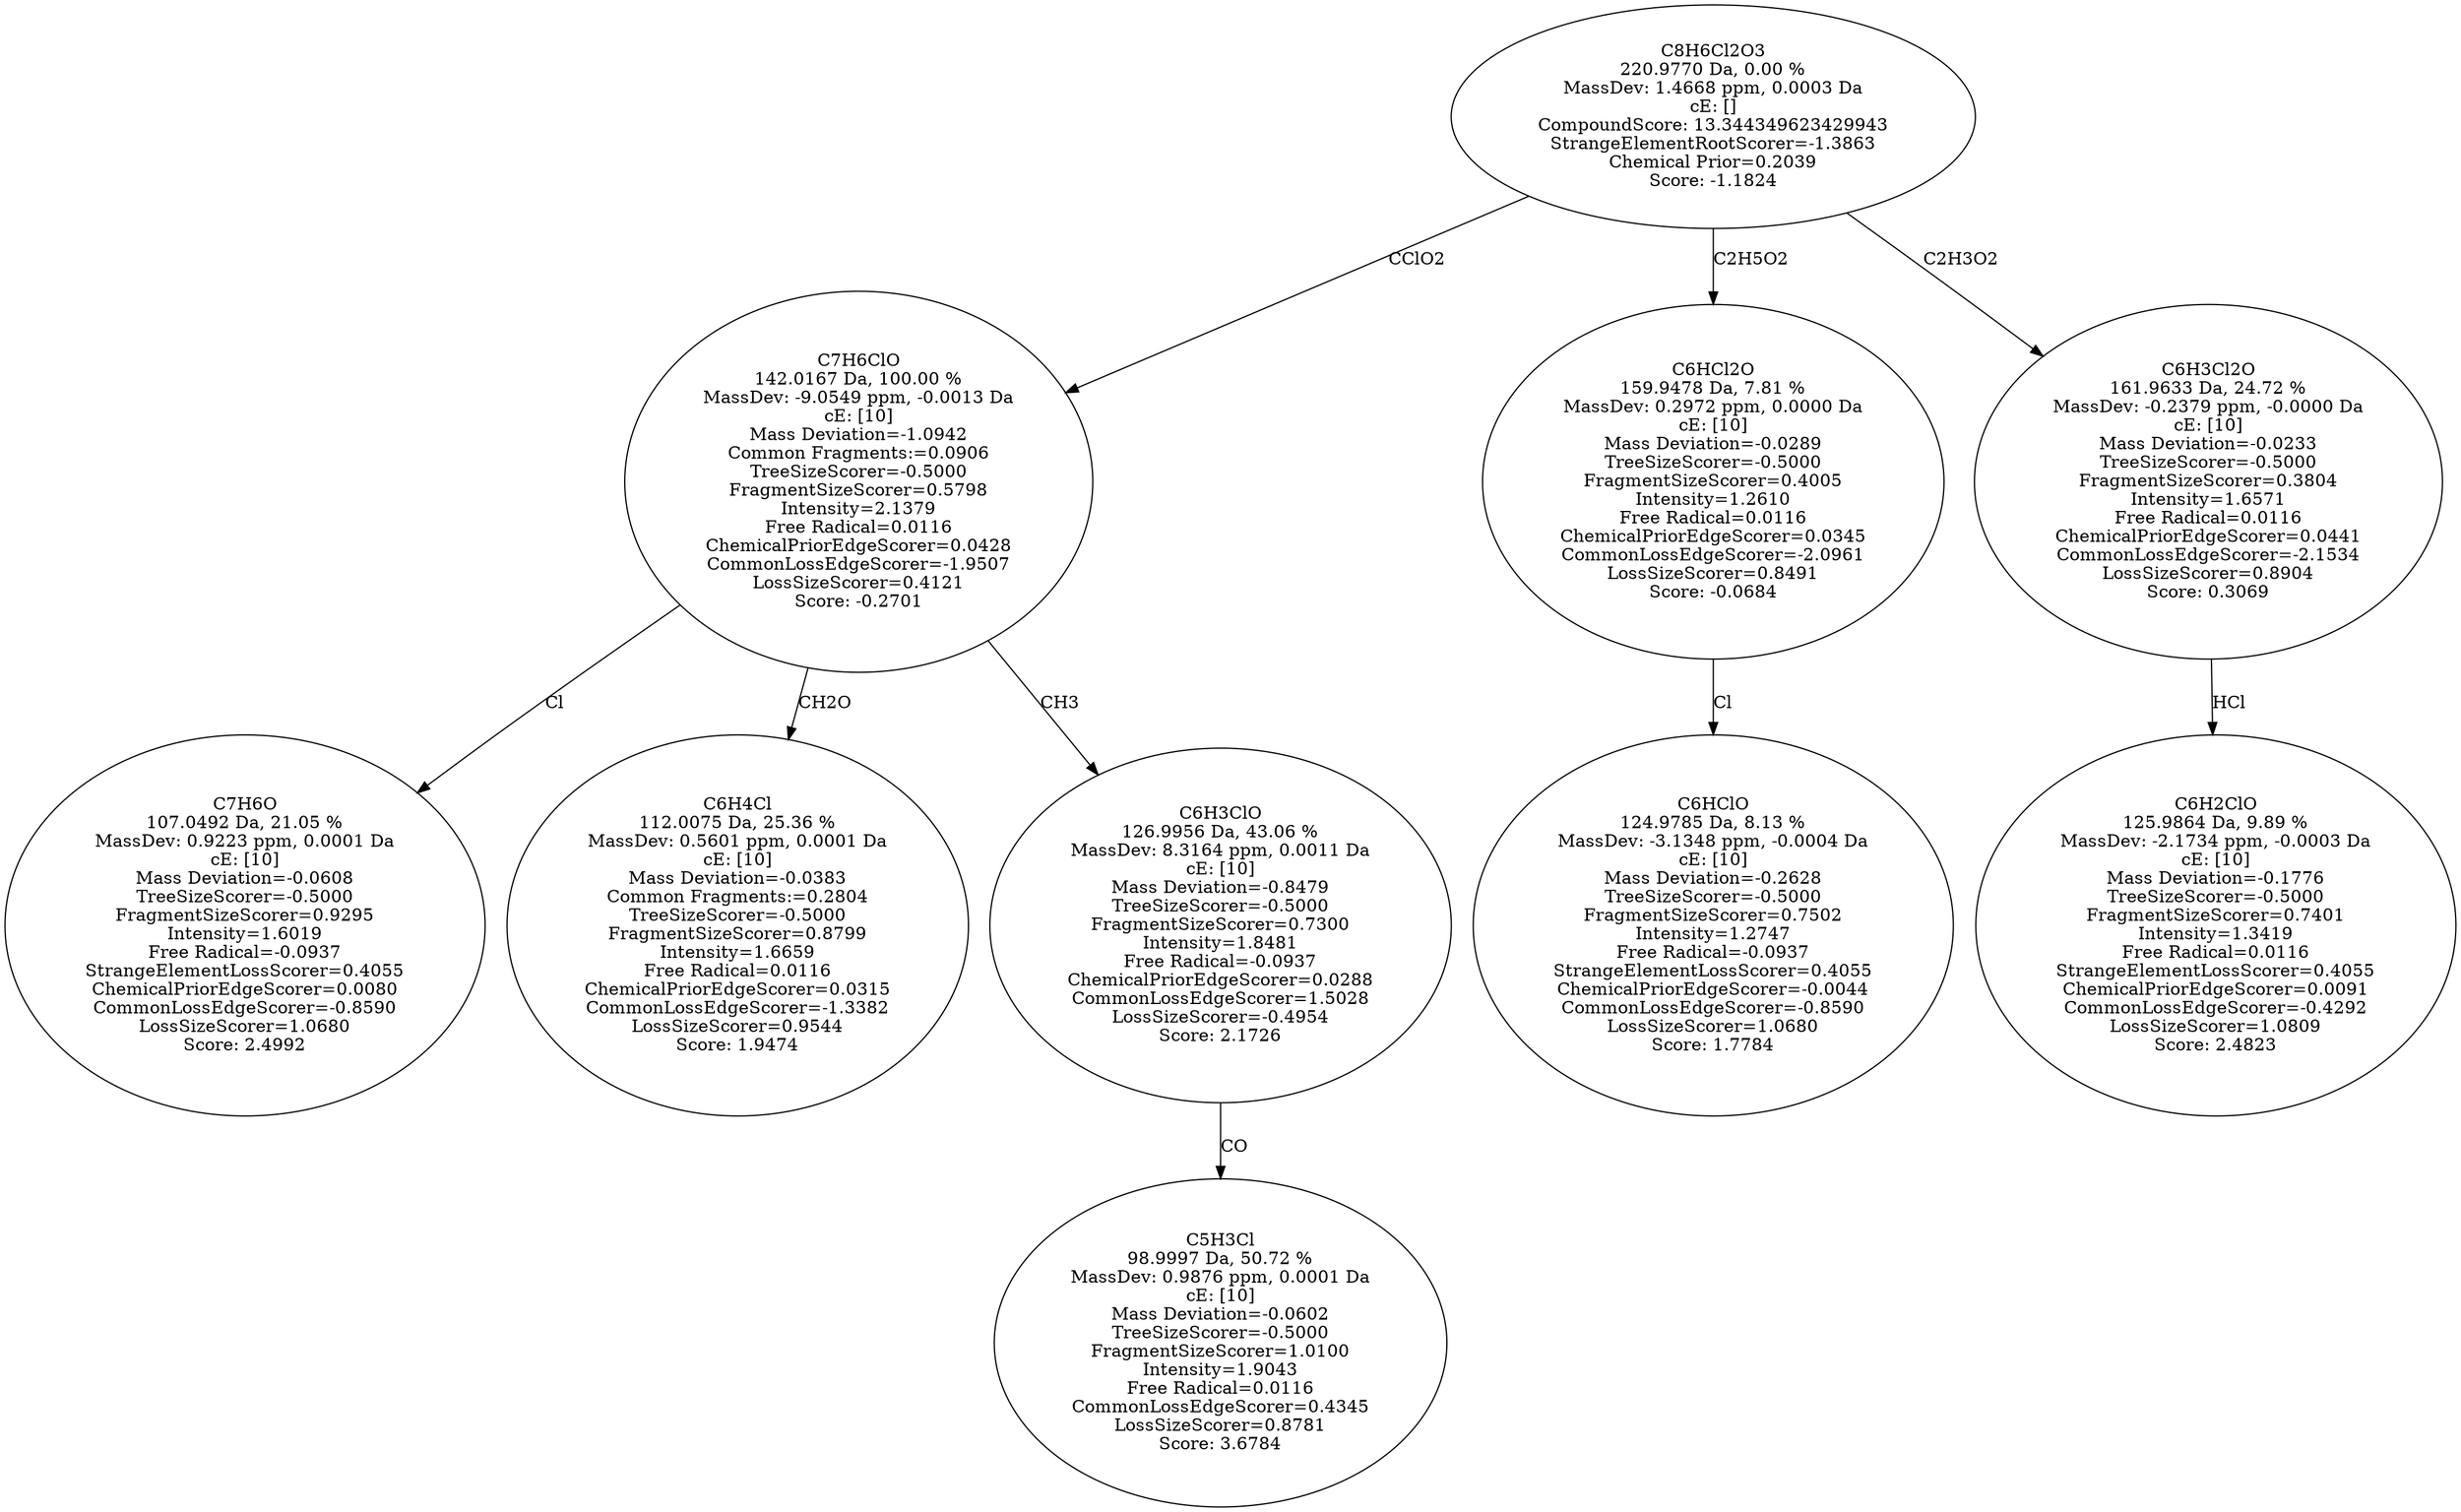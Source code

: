 strict digraph {
v1 [label="C7H6O\n107.0492 Da, 21.05 %\nMassDev: 0.9223 ppm, 0.0001 Da\ncE: [10]\nMass Deviation=-0.0608\nTreeSizeScorer=-0.5000\nFragmentSizeScorer=0.9295\nIntensity=1.6019\nFree Radical=-0.0937\nStrangeElementLossScorer=0.4055\nChemicalPriorEdgeScorer=0.0080\nCommonLossEdgeScorer=-0.8590\nLossSizeScorer=1.0680\nScore: 2.4992"];
v2 [label="C6H4Cl\n112.0075 Da, 25.36 %\nMassDev: 0.5601 ppm, 0.0001 Da\ncE: [10]\nMass Deviation=-0.0383\nCommon Fragments:=0.2804\nTreeSizeScorer=-0.5000\nFragmentSizeScorer=0.8799\nIntensity=1.6659\nFree Radical=0.0116\nChemicalPriorEdgeScorer=0.0315\nCommonLossEdgeScorer=-1.3382\nLossSizeScorer=0.9544\nScore: 1.9474"];
v3 [label="C5H3Cl\n98.9997 Da, 50.72 %\nMassDev: 0.9876 ppm, 0.0001 Da\ncE: [10]\nMass Deviation=-0.0602\nTreeSizeScorer=-0.5000\nFragmentSizeScorer=1.0100\nIntensity=1.9043\nFree Radical=0.0116\nCommonLossEdgeScorer=0.4345\nLossSizeScorer=0.8781\nScore: 3.6784"];
v4 [label="C6H3ClO\n126.9956 Da, 43.06 %\nMassDev: 8.3164 ppm, 0.0011 Da\ncE: [10]\nMass Deviation=-0.8479\nTreeSizeScorer=-0.5000\nFragmentSizeScorer=0.7300\nIntensity=1.8481\nFree Radical=-0.0937\nChemicalPriorEdgeScorer=0.0288\nCommonLossEdgeScorer=1.5028\nLossSizeScorer=-0.4954\nScore: 2.1726"];
v5 [label="C7H6ClO\n142.0167 Da, 100.00 %\nMassDev: -9.0549 ppm, -0.0013 Da\ncE: [10]\nMass Deviation=-1.0942\nCommon Fragments:=0.0906\nTreeSizeScorer=-0.5000\nFragmentSizeScorer=0.5798\nIntensity=2.1379\nFree Radical=0.0116\nChemicalPriorEdgeScorer=0.0428\nCommonLossEdgeScorer=-1.9507\nLossSizeScorer=0.4121\nScore: -0.2701"];
v6 [label="C6HClO\n124.9785 Da, 8.13 %\nMassDev: -3.1348 ppm, -0.0004 Da\ncE: [10]\nMass Deviation=-0.2628\nTreeSizeScorer=-0.5000\nFragmentSizeScorer=0.7502\nIntensity=1.2747\nFree Radical=-0.0937\nStrangeElementLossScorer=0.4055\nChemicalPriorEdgeScorer=-0.0044\nCommonLossEdgeScorer=-0.8590\nLossSizeScorer=1.0680\nScore: 1.7784"];
v7 [label="C6HCl2O\n159.9478 Da, 7.81 %\nMassDev: 0.2972 ppm, 0.0000 Da\ncE: [10]\nMass Deviation=-0.0289\nTreeSizeScorer=-0.5000\nFragmentSizeScorer=0.4005\nIntensity=1.2610\nFree Radical=0.0116\nChemicalPriorEdgeScorer=0.0345\nCommonLossEdgeScorer=-2.0961\nLossSizeScorer=0.8491\nScore: -0.0684"];
v8 [label="C6H2ClO\n125.9864 Da, 9.89 %\nMassDev: -2.1734 ppm, -0.0003 Da\ncE: [10]\nMass Deviation=-0.1776\nTreeSizeScorer=-0.5000\nFragmentSizeScorer=0.7401\nIntensity=1.3419\nFree Radical=0.0116\nStrangeElementLossScorer=0.4055\nChemicalPriorEdgeScorer=0.0091\nCommonLossEdgeScorer=-0.4292\nLossSizeScorer=1.0809\nScore: 2.4823"];
v9 [label="C6H3Cl2O\n161.9633 Da, 24.72 %\nMassDev: -0.2379 ppm, -0.0000 Da\ncE: [10]\nMass Deviation=-0.0233\nTreeSizeScorer=-0.5000\nFragmentSizeScorer=0.3804\nIntensity=1.6571\nFree Radical=0.0116\nChemicalPriorEdgeScorer=0.0441\nCommonLossEdgeScorer=-2.1534\nLossSizeScorer=0.8904\nScore: 0.3069"];
v10 [label="C8H6Cl2O3\n220.9770 Da, 0.00 %\nMassDev: 1.4668 ppm, 0.0003 Da\ncE: []\nCompoundScore: 13.344349623429943\nStrangeElementRootScorer=-1.3863\nChemical Prior=0.2039\nScore: -1.1824"];
v5 -> v1 [label="Cl"];
v5 -> v2 [label="CH2O"];
v4 -> v3 [label="CO"];
v5 -> v4 [label="CH3"];
v10 -> v5 [label="CClO2"];
v7 -> v6 [label="Cl"];
v10 -> v7 [label="C2H5O2"];
v9 -> v8 [label="HCl"];
v10 -> v9 [label="C2H3O2"];
}
